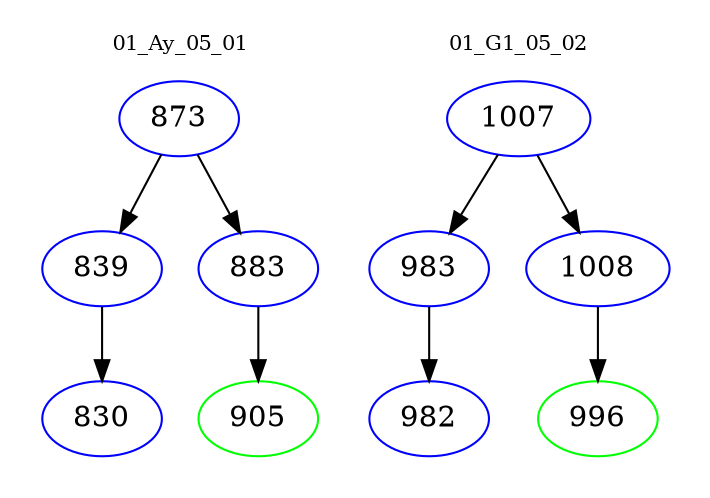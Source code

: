 digraph{
subgraph cluster_0 {
color = white
label = "01_Ay_05_01";
fontsize=10;
T0_873 [label="873", color="blue"]
T0_873 -> T0_839 [color="black"]
T0_839 [label="839", color="blue"]
T0_839 -> T0_830 [color="black"]
T0_830 [label="830", color="blue"]
T0_873 -> T0_883 [color="black"]
T0_883 [label="883", color="blue"]
T0_883 -> T0_905 [color="black"]
T0_905 [label="905", color="green"]
}
subgraph cluster_1 {
color = white
label = "01_G1_05_02";
fontsize=10;
T1_1007 [label="1007", color="blue"]
T1_1007 -> T1_983 [color="black"]
T1_983 [label="983", color="blue"]
T1_983 -> T1_982 [color="black"]
T1_982 [label="982", color="blue"]
T1_1007 -> T1_1008 [color="black"]
T1_1008 [label="1008", color="blue"]
T1_1008 -> T1_996 [color="black"]
T1_996 [label="996", color="green"]
}
}
